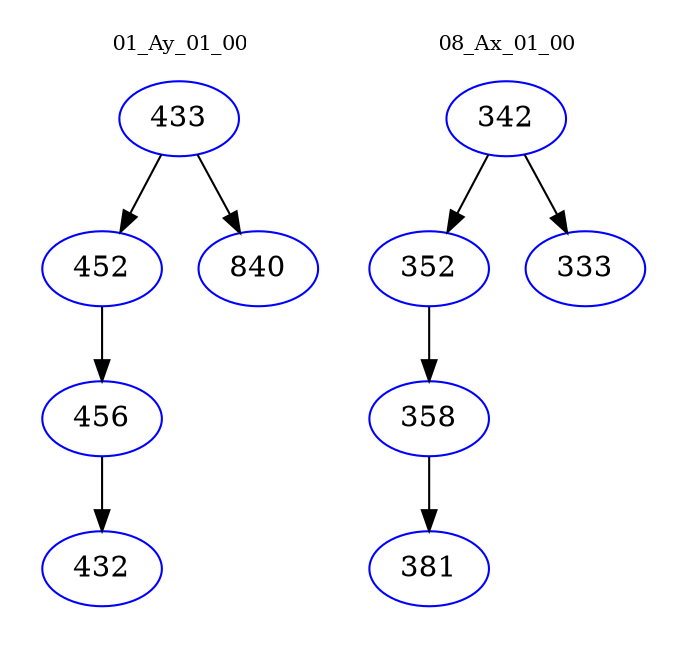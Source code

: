 digraph{
subgraph cluster_0 {
color = white
label = "01_Ay_01_00";
fontsize=10;
T0_433 [label="433", color="blue"]
T0_433 -> T0_452 [color="black"]
T0_452 [label="452", color="blue"]
T0_452 -> T0_456 [color="black"]
T0_456 [label="456", color="blue"]
T0_456 -> T0_432 [color="black"]
T0_432 [label="432", color="blue"]
T0_433 -> T0_840 [color="black"]
T0_840 [label="840", color="blue"]
}
subgraph cluster_1 {
color = white
label = "08_Ax_01_00";
fontsize=10;
T1_342 [label="342", color="blue"]
T1_342 -> T1_352 [color="black"]
T1_352 [label="352", color="blue"]
T1_352 -> T1_358 [color="black"]
T1_358 [label="358", color="blue"]
T1_358 -> T1_381 [color="black"]
T1_381 [label="381", color="blue"]
T1_342 -> T1_333 [color="black"]
T1_333 [label="333", color="blue"]
}
}
